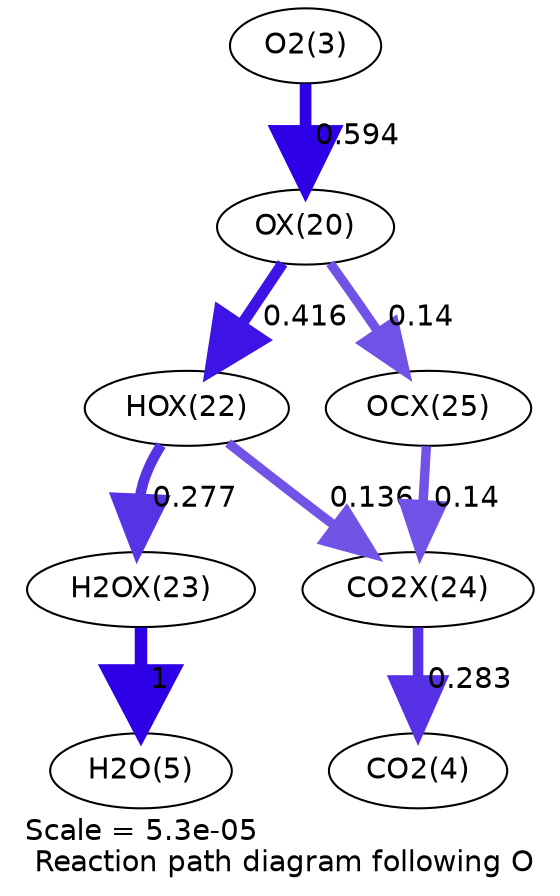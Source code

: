 digraph reaction_paths {
center=1;
s5 -> s23[fontname="Helvetica", penwidth=5.61, arrowsize=2.8, color="0.7, 1.09, 0.9"
, label=" 0.594"];
s23 -> s25[fontname="Helvetica", penwidth=5.34, arrowsize=2.67, color="0.7, 0.916, 0.9"
, label=" 0.416"];
s23 -> s28[fontname="Helvetica", penwidth=4.51, arrowsize=2.26, color="0.7, 0.64, 0.9"
, label=" 0.14"];
s25 -> s26[fontname="Helvetica", penwidth=5.03, arrowsize=2.51, color="0.7, 0.777, 0.9"
, label=" 0.277"];
s25 -> s27[fontname="Helvetica", penwidth=4.5, arrowsize=2.25, color="0.7, 0.636, 0.9"
, label=" 0.136"];
s26 -> s7[fontname="Helvetica", penwidth=6, arrowsize=3, color="0.7, 1.5, 0.9"
, label=" 1"];
s28 -> s27[fontname="Helvetica", penwidth=4.52, arrowsize=2.26, color="0.7, 0.64, 0.9"
, label=" 0.14"];
s27 -> s6[fontname="Helvetica", penwidth=5.05, arrowsize=2.52, color="0.7, 0.783, 0.9"
, label=" 0.283"];
s5 [ fontname="Helvetica", label="O2(3)"];
s6 [ fontname="Helvetica", label="CO2(4)"];
s7 [ fontname="Helvetica", label="H2O(5)"];
s23 [ fontname="Helvetica", label="OX(20)"];
s25 [ fontname="Helvetica", label="HOX(22)"];
s26 [ fontname="Helvetica", label="H2OX(23)"];
s27 [ fontname="Helvetica", label="CO2X(24)"];
s28 [ fontname="Helvetica", label="OCX(25)"];
 label = "Scale = 5.3e-05\l Reaction path diagram following O";
 fontname = "Helvetica";
}
